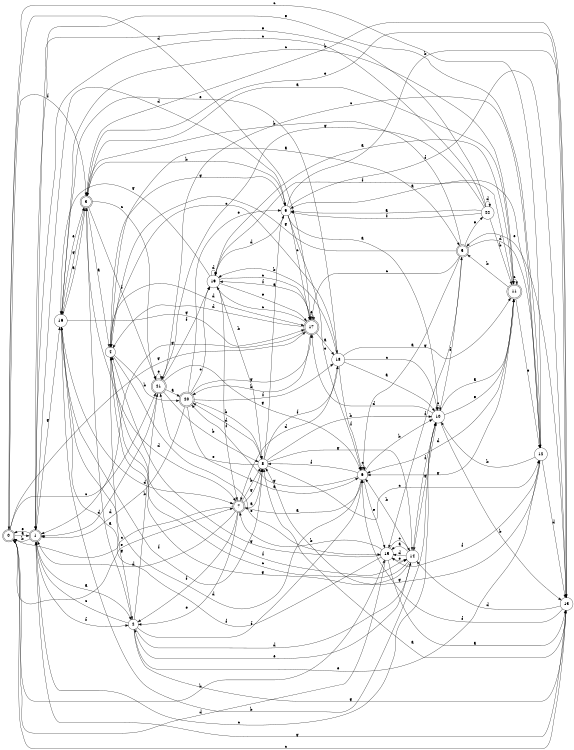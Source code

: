digraph n19_2 {
__start0 [label="" shape="none"];

rankdir=LR;
size="8,5";

s0 [style="rounded,filled", color="black", fillcolor="white" shape="doublecircle", label="0"];
s1 [style="rounded,filled", color="black", fillcolor="white" shape="doublecircle", label="1"];
s2 [style="filled", color="black", fillcolor="white" shape="circle", label="2"];
s3 [style="rounded,filled", color="black", fillcolor="white" shape="doublecircle", label="3"];
s4 [style="filled", color="black", fillcolor="white" shape="circle", label="4"];
s5 [style="rounded,filled", color="black", fillcolor="white" shape="doublecircle", label="5"];
s6 [style="filled", color="black", fillcolor="white" shape="circle", label="6"];
s7 [style="rounded,filled", color="black", fillcolor="white" shape="doublecircle", label="7"];
s8 [style="filled", color="black", fillcolor="white" shape="circle", label="8"];
s9 [style="filled", color="black", fillcolor="white" shape="circle", label="9"];
s10 [style="filled", color="black", fillcolor="white" shape="circle", label="10"];
s11 [style="rounded,filled", color="black", fillcolor="white" shape="doublecircle", label="11"];
s12 [style="filled", color="black", fillcolor="white" shape="circle", label="12"];
s13 [style="filled", color="black", fillcolor="white" shape="circle", label="13"];
s14 [style="filled", color="black", fillcolor="white" shape="circle", label="14"];
s15 [style="filled", color="black", fillcolor="white" shape="circle", label="15"];
s16 [style="filled", color="black", fillcolor="white" shape="circle", label="16"];
s17 [style="rounded,filled", color="black", fillcolor="white" shape="doublecircle", label="17"];
s18 [style="filled", color="black", fillcolor="white" shape="circle", label="18"];
s19 [style="filled", color="black", fillcolor="white" shape="circle", label="19"];
s20 [style="rounded,filled", color="black", fillcolor="white" shape="doublecircle", label="20"];
s21 [style="rounded,filled", color="black", fillcolor="white" shape="doublecircle", label="21"];
s22 [style="filled", color="black", fillcolor="white" shape="circle", label="22"];
s0 -> s1 [label="a"];
s0 -> s15 [label="b"];
s0 -> s21 [label="c"];
s0 -> s17 [label="d"];
s0 -> s7 [label="e"];
s0 -> s3 [label="f"];
s0 -> s17 [label="g"];
s1 -> s2 [label="a"];
s1 -> s0 [label="b"];
s1 -> s10 [label="c"];
s1 -> s9 [label="d"];
s1 -> s0 [label="e"];
s1 -> s2 [label="f"];
s1 -> s16 [label="g"];
s2 -> s3 [label="a"];
s2 -> s21 [label="b"];
s2 -> s1 [label="c"];
s2 -> s14 [label="d"];
s2 -> s12 [label="e"];
s2 -> s6 [label="f"];
s2 -> s13 [label="g"];
s3 -> s4 [label="a"];
s3 -> s9 [label="b"];
s3 -> s21 [label="c"];
s3 -> s7 [label="d"];
s3 -> s13 [label="e"];
s3 -> s21 [label="f"];
s3 -> s16 [label="g"];
s4 -> s5 [label="a"];
s4 -> s20 [label="b"];
s4 -> s18 [label="c"];
s4 -> s17 [label="d"];
s4 -> s15 [label="e"];
s4 -> s14 [label="f"];
s4 -> s2 [label="g"];
s5 -> s6 [label="a"];
s5 -> s3 [label="b"];
s5 -> s17 [label="c"];
s5 -> s12 [label="d"];
s5 -> s22 [label="e"];
s5 -> s15 [label="f"];
s5 -> s4 [label="g"];
s6 -> s7 [label="a"];
s6 -> s10 [label="b"];
s6 -> s6 [label="c"];
s6 -> s16 [label="d"];
s6 -> s15 [label="e"];
s6 -> s8 [label="f"];
s6 -> s20 [label="g"];
s7 -> s8 [label="a"];
s7 -> s8 [label="b"];
s7 -> s0 [label="c"];
s7 -> s1 [label="d"];
s7 -> s2 [label="e"];
s7 -> s2 [label="f"];
s7 -> s8 [label="g"];
s8 -> s9 [label="a"];
s8 -> s10 [label="b"];
s8 -> s12 [label="c"];
s8 -> s20 [label="d"];
s8 -> s21 [label="e"];
s8 -> s18 [label="f"];
s8 -> s14 [label="g"];
s9 -> s10 [label="a"];
s9 -> s13 [label="b"];
s9 -> s17 [label="c"];
s9 -> s19 [label="d"];
s9 -> s6 [label="e"];
s9 -> s13 [label="f"];
s9 -> s4 [label="g"];
s10 -> s11 [label="a"];
s10 -> s13 [label="b"];
s10 -> s10 [label="c"];
s10 -> s17 [label="d"];
s10 -> s11 [label="e"];
s10 -> s5 [label="f"];
s10 -> s14 [label="g"];
s11 -> s3 [label="a"];
s11 -> s5 [label="b"];
s11 -> s11 [label="c"];
s11 -> s6 [label="d"];
s11 -> s12 [label="e"];
s11 -> s19 [label="f"];
s11 -> s6 [label="g"];
s12 -> s9 [label="a"];
s12 -> s10 [label="b"];
s12 -> s0 [label="c"];
s12 -> s13 [label="d"];
s12 -> s1 [label="e"];
s12 -> s15 [label="f"];
s12 -> s8 [label="g"];
s13 -> s8 [label="a"];
s13 -> s3 [label="b"];
s13 -> s0 [label="c"];
s13 -> s14 [label="d"];
s13 -> s5 [label="e"];
s13 -> s6 [label="f"];
s13 -> s1 [label="g"];
s14 -> s15 [label="a"];
s14 -> s6 [label="b"];
s14 -> s4 [label="c"];
s14 -> s15 [label="d"];
s14 -> s2 [label="e"];
s14 -> s10 [label="f"];
s14 -> s4 [label="g"];
s15 -> s13 [label="a"];
s15 -> s7 [label="b"];
s15 -> s14 [label="c"];
s15 -> s0 [label="d"];
s15 -> s14 [label="e"];
s15 -> s16 [label="f"];
s15 -> s4 [label="g"];
s16 -> s3 [label="a"];
s16 -> s10 [label="b"];
s16 -> s11 [label="c"];
s16 -> s7 [label="d"];
s16 -> s3 [label="e"];
s16 -> s8 [label="f"];
s16 -> s17 [label="g"];
s17 -> s18 [label="a"];
s17 -> s20 [label="b"];
s17 -> s19 [label="c"];
s17 -> s4 [label="d"];
s17 -> s17 [label="e"];
s17 -> s19 [label="f"];
s17 -> s1 [label="g"];
s18 -> s10 [label="a"];
s18 -> s19 [label="b"];
s18 -> s10 [label="c"];
s18 -> s7 [label="d"];
s18 -> s16 [label="e"];
s18 -> s6 [label="f"];
s18 -> s11 [label="g"];
s19 -> s11 [label="a"];
s19 -> s8 [label="b"];
s19 -> s17 [label="c"];
s19 -> s19 [label="d"];
s19 -> s17 [label="e"];
s19 -> s7 [label="f"];
s19 -> s16 [label="g"];
s20 -> s6 [label="a"];
s20 -> s8 [label="b"];
s20 -> s19 [label="c"];
s20 -> s1 [label="d"];
s20 -> s9 [label="e"];
s20 -> s18 [label="f"];
s20 -> s17 [label="g"];
s21 -> s20 [label="a"];
s21 -> s8 [label="b"];
s21 -> s12 [label="c"];
s21 -> s1 [label="d"];
s21 -> s21 [label="e"];
s21 -> s19 [label="f"];
s21 -> s6 [label="g"];
s22 -> s9 [label="a"];
s22 -> s11 [label="b"];
s22 -> s1 [label="c"];
s22 -> s22 [label="d"];
s22 -> s1 [label="e"];
s22 -> s9 [label="f"];
s22 -> s21 [label="g"];

}